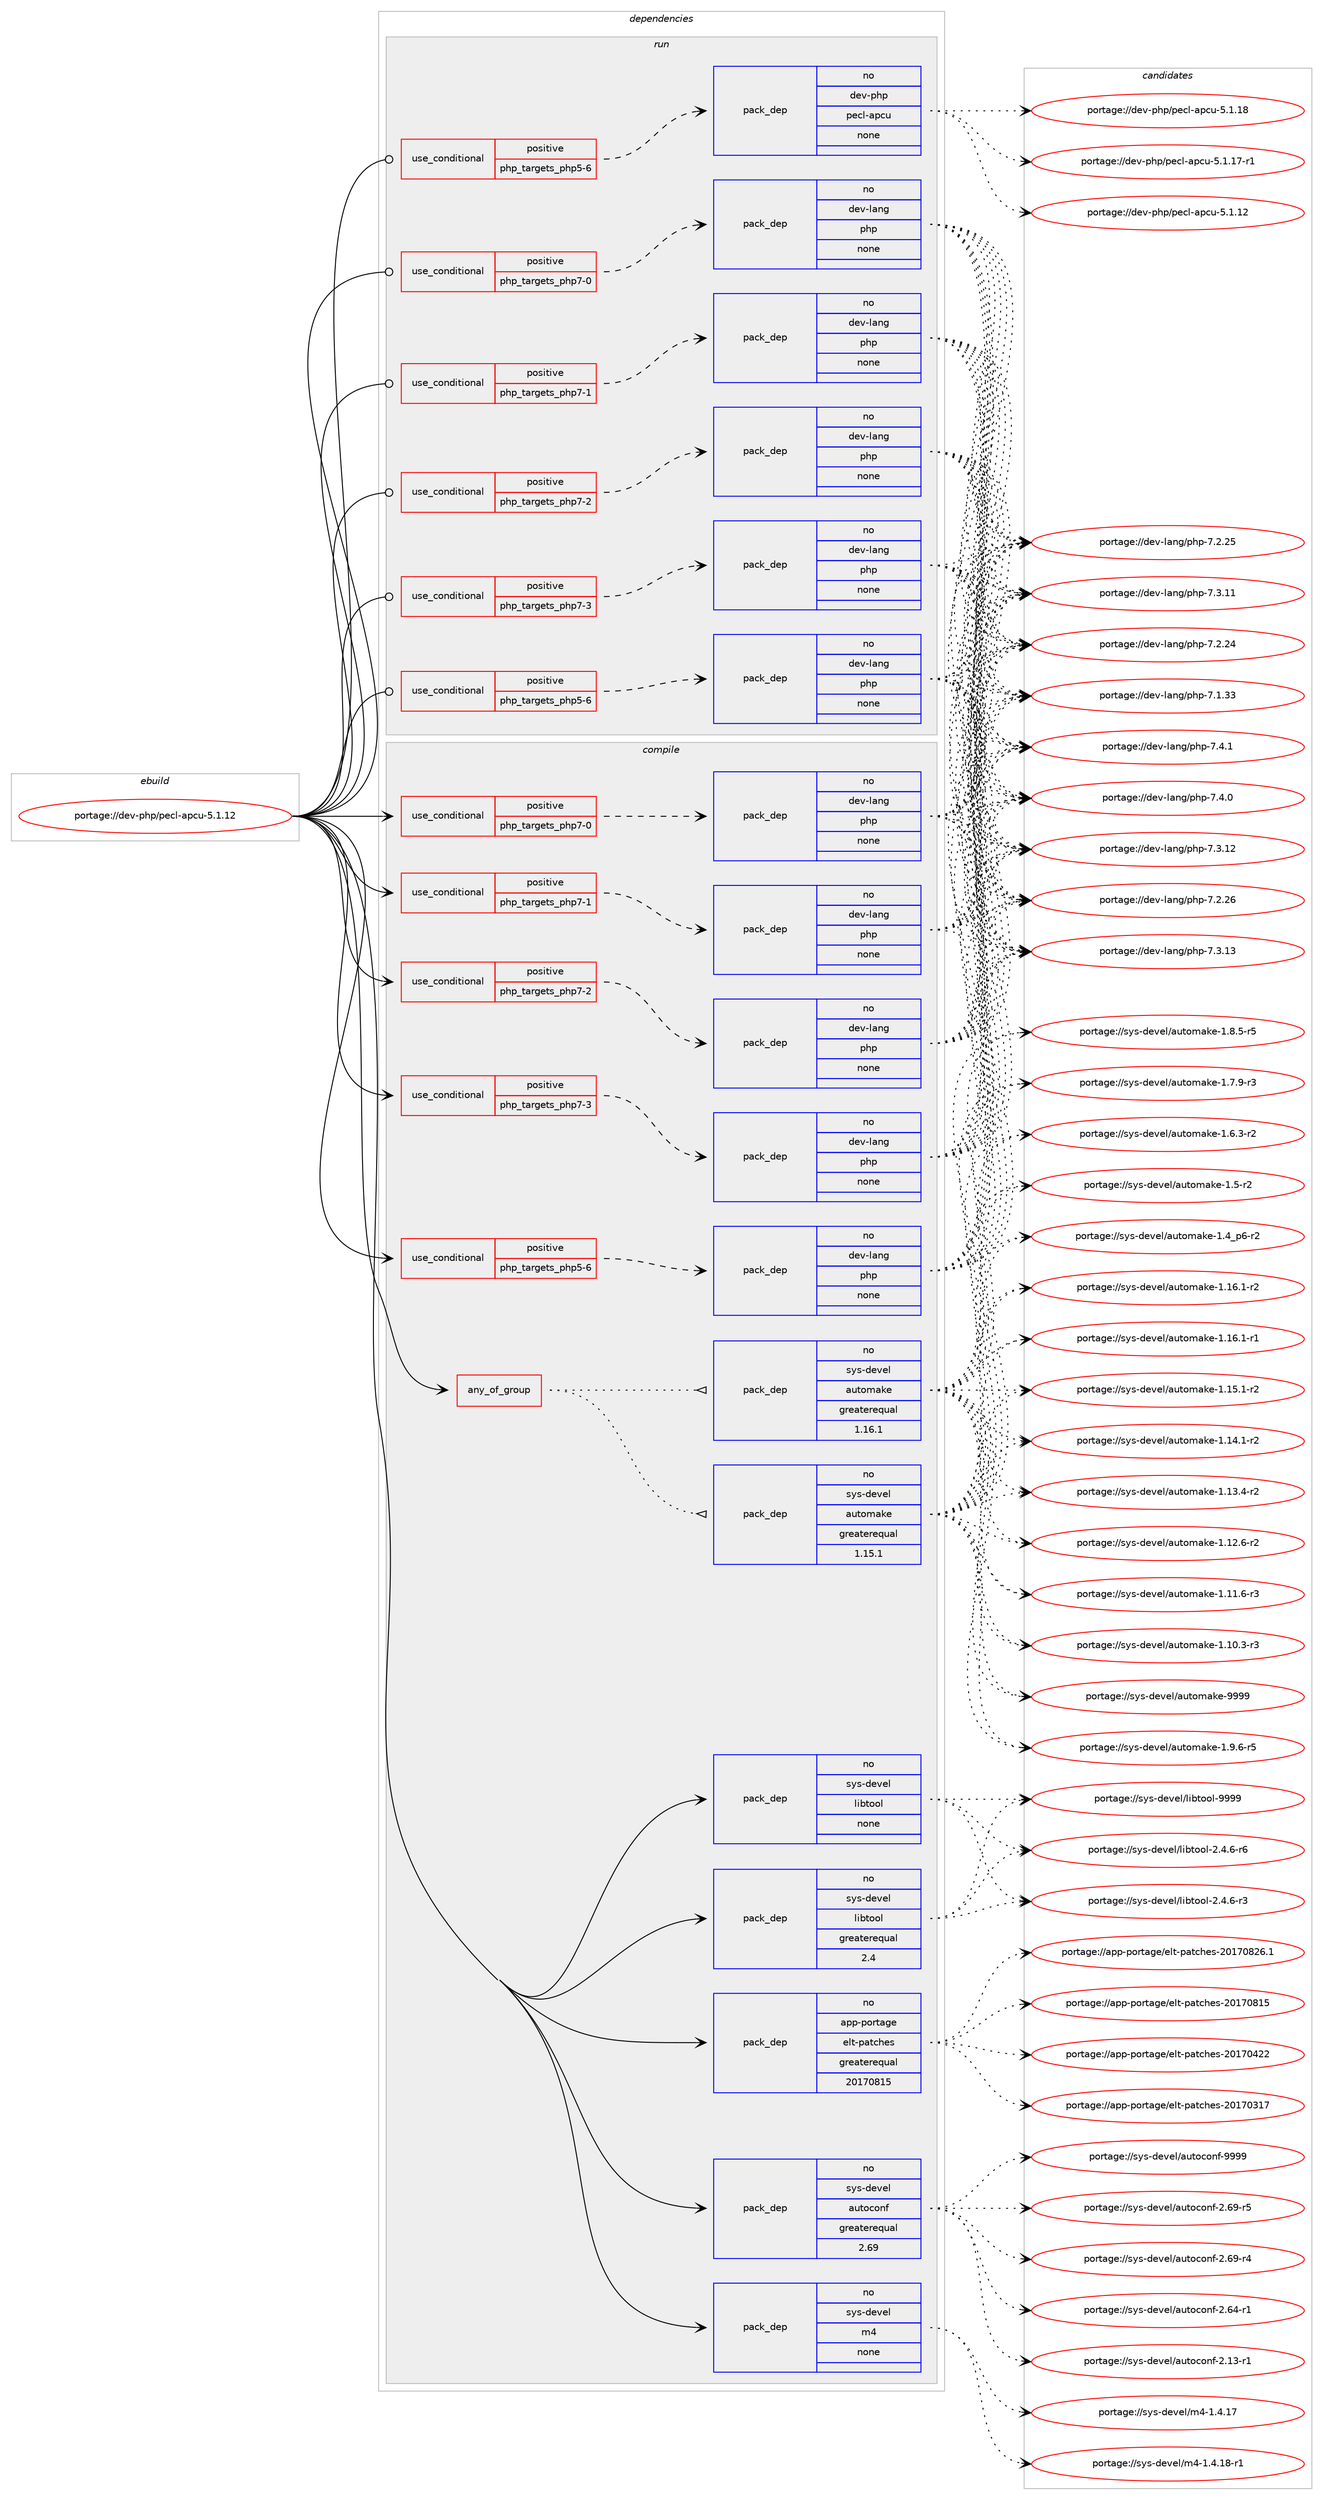 digraph prolog {

# *************
# Graph options
# *************

newrank=true;
concentrate=true;
compound=true;
graph [rankdir=LR,fontname=Helvetica,fontsize=10,ranksep=1.5];#, ranksep=2.5, nodesep=0.2];
edge  [arrowhead=vee];
node  [fontname=Helvetica,fontsize=10];

# **********
# The ebuild
# **********

subgraph cluster_leftcol {
color=gray;
label=<<i>ebuild</i>>;
id [label="portage://dev-php/pecl-apcu-5.1.12", color=red, width=4, href="../dev-php/pecl-apcu-5.1.12.svg"];
}

# ****************
# The dependencies
# ****************

subgraph cluster_midcol {
color=gray;
label=<<i>dependencies</i>>;
subgraph cluster_compile {
fillcolor="#eeeeee";
style=filled;
label=<<i>compile</i>>;
subgraph any4819 {
dependency477042 [label=<<TABLE BORDER="0" CELLBORDER="1" CELLSPACING="0" CELLPADDING="4"><TR><TD CELLPADDING="10">any_of_group</TD></TR></TABLE>>, shape=none, color=red];subgraph pack351098 {
dependency477043 [label=<<TABLE BORDER="0" CELLBORDER="1" CELLSPACING="0" CELLPADDING="4" WIDTH="220"><TR><TD ROWSPAN="6" CELLPADDING="30">pack_dep</TD></TR><TR><TD WIDTH="110">no</TD></TR><TR><TD>sys-devel</TD></TR><TR><TD>automake</TD></TR><TR><TD>greaterequal</TD></TR><TR><TD>1.16.1</TD></TR></TABLE>>, shape=none, color=blue];
}
dependency477042:e -> dependency477043:w [weight=20,style="dotted",arrowhead="oinv"];
subgraph pack351099 {
dependency477044 [label=<<TABLE BORDER="0" CELLBORDER="1" CELLSPACING="0" CELLPADDING="4" WIDTH="220"><TR><TD ROWSPAN="6" CELLPADDING="30">pack_dep</TD></TR><TR><TD WIDTH="110">no</TD></TR><TR><TD>sys-devel</TD></TR><TR><TD>automake</TD></TR><TR><TD>greaterequal</TD></TR><TR><TD>1.15.1</TD></TR></TABLE>>, shape=none, color=blue];
}
dependency477042:e -> dependency477044:w [weight=20,style="dotted",arrowhead="oinv"];
}
id:e -> dependency477042:w [weight=20,style="solid",arrowhead="vee"];
subgraph cond120900 {
dependency477045 [label=<<TABLE BORDER="0" CELLBORDER="1" CELLSPACING="0" CELLPADDING="4"><TR><TD ROWSPAN="3" CELLPADDING="10">use_conditional</TD></TR><TR><TD>positive</TD></TR><TR><TD>php_targets_php5-6</TD></TR></TABLE>>, shape=none, color=red];
subgraph pack351100 {
dependency477046 [label=<<TABLE BORDER="0" CELLBORDER="1" CELLSPACING="0" CELLPADDING="4" WIDTH="220"><TR><TD ROWSPAN="6" CELLPADDING="30">pack_dep</TD></TR><TR><TD WIDTH="110">no</TD></TR><TR><TD>dev-lang</TD></TR><TR><TD>php</TD></TR><TR><TD>none</TD></TR><TR><TD></TD></TR></TABLE>>, shape=none, color=blue];
}
dependency477045:e -> dependency477046:w [weight=20,style="dashed",arrowhead="vee"];
}
id:e -> dependency477045:w [weight=20,style="solid",arrowhead="vee"];
subgraph cond120901 {
dependency477047 [label=<<TABLE BORDER="0" CELLBORDER="1" CELLSPACING="0" CELLPADDING="4"><TR><TD ROWSPAN="3" CELLPADDING="10">use_conditional</TD></TR><TR><TD>positive</TD></TR><TR><TD>php_targets_php7-0</TD></TR></TABLE>>, shape=none, color=red];
subgraph pack351101 {
dependency477048 [label=<<TABLE BORDER="0" CELLBORDER="1" CELLSPACING="0" CELLPADDING="4" WIDTH="220"><TR><TD ROWSPAN="6" CELLPADDING="30">pack_dep</TD></TR><TR><TD WIDTH="110">no</TD></TR><TR><TD>dev-lang</TD></TR><TR><TD>php</TD></TR><TR><TD>none</TD></TR><TR><TD></TD></TR></TABLE>>, shape=none, color=blue];
}
dependency477047:e -> dependency477048:w [weight=20,style="dashed",arrowhead="vee"];
}
id:e -> dependency477047:w [weight=20,style="solid",arrowhead="vee"];
subgraph cond120902 {
dependency477049 [label=<<TABLE BORDER="0" CELLBORDER="1" CELLSPACING="0" CELLPADDING="4"><TR><TD ROWSPAN="3" CELLPADDING="10">use_conditional</TD></TR><TR><TD>positive</TD></TR><TR><TD>php_targets_php7-1</TD></TR></TABLE>>, shape=none, color=red];
subgraph pack351102 {
dependency477050 [label=<<TABLE BORDER="0" CELLBORDER="1" CELLSPACING="0" CELLPADDING="4" WIDTH="220"><TR><TD ROWSPAN="6" CELLPADDING="30">pack_dep</TD></TR><TR><TD WIDTH="110">no</TD></TR><TR><TD>dev-lang</TD></TR><TR><TD>php</TD></TR><TR><TD>none</TD></TR><TR><TD></TD></TR></TABLE>>, shape=none, color=blue];
}
dependency477049:e -> dependency477050:w [weight=20,style="dashed",arrowhead="vee"];
}
id:e -> dependency477049:w [weight=20,style="solid",arrowhead="vee"];
subgraph cond120903 {
dependency477051 [label=<<TABLE BORDER="0" CELLBORDER="1" CELLSPACING="0" CELLPADDING="4"><TR><TD ROWSPAN="3" CELLPADDING="10">use_conditional</TD></TR><TR><TD>positive</TD></TR><TR><TD>php_targets_php7-2</TD></TR></TABLE>>, shape=none, color=red];
subgraph pack351103 {
dependency477052 [label=<<TABLE BORDER="0" CELLBORDER="1" CELLSPACING="0" CELLPADDING="4" WIDTH="220"><TR><TD ROWSPAN="6" CELLPADDING="30">pack_dep</TD></TR><TR><TD WIDTH="110">no</TD></TR><TR><TD>dev-lang</TD></TR><TR><TD>php</TD></TR><TR><TD>none</TD></TR><TR><TD></TD></TR></TABLE>>, shape=none, color=blue];
}
dependency477051:e -> dependency477052:w [weight=20,style="dashed",arrowhead="vee"];
}
id:e -> dependency477051:w [weight=20,style="solid",arrowhead="vee"];
subgraph cond120904 {
dependency477053 [label=<<TABLE BORDER="0" CELLBORDER="1" CELLSPACING="0" CELLPADDING="4"><TR><TD ROWSPAN="3" CELLPADDING="10">use_conditional</TD></TR><TR><TD>positive</TD></TR><TR><TD>php_targets_php7-3</TD></TR></TABLE>>, shape=none, color=red];
subgraph pack351104 {
dependency477054 [label=<<TABLE BORDER="0" CELLBORDER="1" CELLSPACING="0" CELLPADDING="4" WIDTH="220"><TR><TD ROWSPAN="6" CELLPADDING="30">pack_dep</TD></TR><TR><TD WIDTH="110">no</TD></TR><TR><TD>dev-lang</TD></TR><TR><TD>php</TD></TR><TR><TD>none</TD></TR><TR><TD></TD></TR></TABLE>>, shape=none, color=blue];
}
dependency477053:e -> dependency477054:w [weight=20,style="dashed",arrowhead="vee"];
}
id:e -> dependency477053:w [weight=20,style="solid",arrowhead="vee"];
subgraph pack351105 {
dependency477055 [label=<<TABLE BORDER="0" CELLBORDER="1" CELLSPACING="0" CELLPADDING="4" WIDTH="220"><TR><TD ROWSPAN="6" CELLPADDING="30">pack_dep</TD></TR><TR><TD WIDTH="110">no</TD></TR><TR><TD>app-portage</TD></TR><TR><TD>elt-patches</TD></TR><TR><TD>greaterequal</TD></TR><TR><TD>20170815</TD></TR></TABLE>>, shape=none, color=blue];
}
id:e -> dependency477055:w [weight=20,style="solid",arrowhead="vee"];
subgraph pack351106 {
dependency477056 [label=<<TABLE BORDER="0" CELLBORDER="1" CELLSPACING="0" CELLPADDING="4" WIDTH="220"><TR><TD ROWSPAN="6" CELLPADDING="30">pack_dep</TD></TR><TR><TD WIDTH="110">no</TD></TR><TR><TD>sys-devel</TD></TR><TR><TD>autoconf</TD></TR><TR><TD>greaterequal</TD></TR><TR><TD>2.69</TD></TR></TABLE>>, shape=none, color=blue];
}
id:e -> dependency477056:w [weight=20,style="solid",arrowhead="vee"];
subgraph pack351107 {
dependency477057 [label=<<TABLE BORDER="0" CELLBORDER="1" CELLSPACING="0" CELLPADDING="4" WIDTH="220"><TR><TD ROWSPAN="6" CELLPADDING="30">pack_dep</TD></TR><TR><TD WIDTH="110">no</TD></TR><TR><TD>sys-devel</TD></TR><TR><TD>libtool</TD></TR><TR><TD>greaterequal</TD></TR><TR><TD>2.4</TD></TR></TABLE>>, shape=none, color=blue];
}
id:e -> dependency477057:w [weight=20,style="solid",arrowhead="vee"];
subgraph pack351108 {
dependency477058 [label=<<TABLE BORDER="0" CELLBORDER="1" CELLSPACING="0" CELLPADDING="4" WIDTH="220"><TR><TD ROWSPAN="6" CELLPADDING="30">pack_dep</TD></TR><TR><TD WIDTH="110">no</TD></TR><TR><TD>sys-devel</TD></TR><TR><TD>libtool</TD></TR><TR><TD>none</TD></TR><TR><TD></TD></TR></TABLE>>, shape=none, color=blue];
}
id:e -> dependency477058:w [weight=20,style="solid",arrowhead="vee"];
subgraph pack351109 {
dependency477059 [label=<<TABLE BORDER="0" CELLBORDER="1" CELLSPACING="0" CELLPADDING="4" WIDTH="220"><TR><TD ROWSPAN="6" CELLPADDING="30">pack_dep</TD></TR><TR><TD WIDTH="110">no</TD></TR><TR><TD>sys-devel</TD></TR><TR><TD>m4</TD></TR><TR><TD>none</TD></TR><TR><TD></TD></TR></TABLE>>, shape=none, color=blue];
}
id:e -> dependency477059:w [weight=20,style="solid",arrowhead="vee"];
}
subgraph cluster_compileandrun {
fillcolor="#eeeeee";
style=filled;
label=<<i>compile and run</i>>;
}
subgraph cluster_run {
fillcolor="#eeeeee";
style=filled;
label=<<i>run</i>>;
subgraph cond120905 {
dependency477060 [label=<<TABLE BORDER="0" CELLBORDER="1" CELLSPACING="0" CELLPADDING="4"><TR><TD ROWSPAN="3" CELLPADDING="10">use_conditional</TD></TR><TR><TD>positive</TD></TR><TR><TD>php_targets_php5-6</TD></TR></TABLE>>, shape=none, color=red];
subgraph pack351110 {
dependency477061 [label=<<TABLE BORDER="0" CELLBORDER="1" CELLSPACING="0" CELLPADDING="4" WIDTH="220"><TR><TD ROWSPAN="6" CELLPADDING="30">pack_dep</TD></TR><TR><TD WIDTH="110">no</TD></TR><TR><TD>dev-lang</TD></TR><TR><TD>php</TD></TR><TR><TD>none</TD></TR><TR><TD></TD></TR></TABLE>>, shape=none, color=blue];
}
dependency477060:e -> dependency477061:w [weight=20,style="dashed",arrowhead="vee"];
}
id:e -> dependency477060:w [weight=20,style="solid",arrowhead="odot"];
subgraph cond120906 {
dependency477062 [label=<<TABLE BORDER="0" CELLBORDER="1" CELLSPACING="0" CELLPADDING="4"><TR><TD ROWSPAN="3" CELLPADDING="10">use_conditional</TD></TR><TR><TD>positive</TD></TR><TR><TD>php_targets_php5-6</TD></TR></TABLE>>, shape=none, color=red];
subgraph pack351111 {
dependency477063 [label=<<TABLE BORDER="0" CELLBORDER="1" CELLSPACING="0" CELLPADDING="4" WIDTH="220"><TR><TD ROWSPAN="6" CELLPADDING="30">pack_dep</TD></TR><TR><TD WIDTH="110">no</TD></TR><TR><TD>dev-php</TD></TR><TR><TD>pecl-apcu</TD></TR><TR><TD>none</TD></TR><TR><TD></TD></TR></TABLE>>, shape=none, color=blue];
}
dependency477062:e -> dependency477063:w [weight=20,style="dashed",arrowhead="vee"];
}
id:e -> dependency477062:w [weight=20,style="solid",arrowhead="odot"];
subgraph cond120907 {
dependency477064 [label=<<TABLE BORDER="0" CELLBORDER="1" CELLSPACING="0" CELLPADDING="4"><TR><TD ROWSPAN="3" CELLPADDING="10">use_conditional</TD></TR><TR><TD>positive</TD></TR><TR><TD>php_targets_php7-0</TD></TR></TABLE>>, shape=none, color=red];
subgraph pack351112 {
dependency477065 [label=<<TABLE BORDER="0" CELLBORDER="1" CELLSPACING="0" CELLPADDING="4" WIDTH="220"><TR><TD ROWSPAN="6" CELLPADDING="30">pack_dep</TD></TR><TR><TD WIDTH="110">no</TD></TR><TR><TD>dev-lang</TD></TR><TR><TD>php</TD></TR><TR><TD>none</TD></TR><TR><TD></TD></TR></TABLE>>, shape=none, color=blue];
}
dependency477064:e -> dependency477065:w [weight=20,style="dashed",arrowhead="vee"];
}
id:e -> dependency477064:w [weight=20,style="solid",arrowhead="odot"];
subgraph cond120908 {
dependency477066 [label=<<TABLE BORDER="0" CELLBORDER="1" CELLSPACING="0" CELLPADDING="4"><TR><TD ROWSPAN="3" CELLPADDING="10">use_conditional</TD></TR><TR><TD>positive</TD></TR><TR><TD>php_targets_php7-1</TD></TR></TABLE>>, shape=none, color=red];
subgraph pack351113 {
dependency477067 [label=<<TABLE BORDER="0" CELLBORDER="1" CELLSPACING="0" CELLPADDING="4" WIDTH="220"><TR><TD ROWSPAN="6" CELLPADDING="30">pack_dep</TD></TR><TR><TD WIDTH="110">no</TD></TR><TR><TD>dev-lang</TD></TR><TR><TD>php</TD></TR><TR><TD>none</TD></TR><TR><TD></TD></TR></TABLE>>, shape=none, color=blue];
}
dependency477066:e -> dependency477067:w [weight=20,style="dashed",arrowhead="vee"];
}
id:e -> dependency477066:w [weight=20,style="solid",arrowhead="odot"];
subgraph cond120909 {
dependency477068 [label=<<TABLE BORDER="0" CELLBORDER="1" CELLSPACING="0" CELLPADDING="4"><TR><TD ROWSPAN="3" CELLPADDING="10">use_conditional</TD></TR><TR><TD>positive</TD></TR><TR><TD>php_targets_php7-2</TD></TR></TABLE>>, shape=none, color=red];
subgraph pack351114 {
dependency477069 [label=<<TABLE BORDER="0" CELLBORDER="1" CELLSPACING="0" CELLPADDING="4" WIDTH="220"><TR><TD ROWSPAN="6" CELLPADDING="30">pack_dep</TD></TR><TR><TD WIDTH="110">no</TD></TR><TR><TD>dev-lang</TD></TR><TR><TD>php</TD></TR><TR><TD>none</TD></TR><TR><TD></TD></TR></TABLE>>, shape=none, color=blue];
}
dependency477068:e -> dependency477069:w [weight=20,style="dashed",arrowhead="vee"];
}
id:e -> dependency477068:w [weight=20,style="solid",arrowhead="odot"];
subgraph cond120910 {
dependency477070 [label=<<TABLE BORDER="0" CELLBORDER="1" CELLSPACING="0" CELLPADDING="4"><TR><TD ROWSPAN="3" CELLPADDING="10">use_conditional</TD></TR><TR><TD>positive</TD></TR><TR><TD>php_targets_php7-3</TD></TR></TABLE>>, shape=none, color=red];
subgraph pack351115 {
dependency477071 [label=<<TABLE BORDER="0" CELLBORDER="1" CELLSPACING="0" CELLPADDING="4" WIDTH="220"><TR><TD ROWSPAN="6" CELLPADDING="30">pack_dep</TD></TR><TR><TD WIDTH="110">no</TD></TR><TR><TD>dev-lang</TD></TR><TR><TD>php</TD></TR><TR><TD>none</TD></TR><TR><TD></TD></TR></TABLE>>, shape=none, color=blue];
}
dependency477070:e -> dependency477071:w [weight=20,style="dashed",arrowhead="vee"];
}
id:e -> dependency477070:w [weight=20,style="solid",arrowhead="odot"];
}
}

# **************
# The candidates
# **************

subgraph cluster_choices {
rank=same;
color=gray;
label=<<i>candidates</i>>;

subgraph choice351098 {
color=black;
nodesep=1;
choice115121115451001011181011084797117116111109971071014557575757 [label="portage://sys-devel/automake-9999", color=red, width=4,href="../sys-devel/automake-9999.svg"];
choice115121115451001011181011084797117116111109971071014549465746544511453 [label="portage://sys-devel/automake-1.9.6-r5", color=red, width=4,href="../sys-devel/automake-1.9.6-r5.svg"];
choice115121115451001011181011084797117116111109971071014549465646534511453 [label="portage://sys-devel/automake-1.8.5-r5", color=red, width=4,href="../sys-devel/automake-1.8.5-r5.svg"];
choice115121115451001011181011084797117116111109971071014549465546574511451 [label="portage://sys-devel/automake-1.7.9-r3", color=red, width=4,href="../sys-devel/automake-1.7.9-r3.svg"];
choice115121115451001011181011084797117116111109971071014549465446514511450 [label="portage://sys-devel/automake-1.6.3-r2", color=red, width=4,href="../sys-devel/automake-1.6.3-r2.svg"];
choice11512111545100101118101108479711711611110997107101454946534511450 [label="portage://sys-devel/automake-1.5-r2", color=red, width=4,href="../sys-devel/automake-1.5-r2.svg"];
choice115121115451001011181011084797117116111109971071014549465295112544511450 [label="portage://sys-devel/automake-1.4_p6-r2", color=red, width=4,href="../sys-devel/automake-1.4_p6-r2.svg"];
choice11512111545100101118101108479711711611110997107101454946495446494511450 [label="portage://sys-devel/automake-1.16.1-r2", color=red, width=4,href="../sys-devel/automake-1.16.1-r2.svg"];
choice11512111545100101118101108479711711611110997107101454946495446494511449 [label="portage://sys-devel/automake-1.16.1-r1", color=red, width=4,href="../sys-devel/automake-1.16.1-r1.svg"];
choice11512111545100101118101108479711711611110997107101454946495346494511450 [label="portage://sys-devel/automake-1.15.1-r2", color=red, width=4,href="../sys-devel/automake-1.15.1-r2.svg"];
choice11512111545100101118101108479711711611110997107101454946495246494511450 [label="portage://sys-devel/automake-1.14.1-r2", color=red, width=4,href="../sys-devel/automake-1.14.1-r2.svg"];
choice11512111545100101118101108479711711611110997107101454946495146524511450 [label="portage://sys-devel/automake-1.13.4-r2", color=red, width=4,href="../sys-devel/automake-1.13.4-r2.svg"];
choice11512111545100101118101108479711711611110997107101454946495046544511450 [label="portage://sys-devel/automake-1.12.6-r2", color=red, width=4,href="../sys-devel/automake-1.12.6-r2.svg"];
choice11512111545100101118101108479711711611110997107101454946494946544511451 [label="portage://sys-devel/automake-1.11.6-r3", color=red, width=4,href="../sys-devel/automake-1.11.6-r3.svg"];
choice11512111545100101118101108479711711611110997107101454946494846514511451 [label="portage://sys-devel/automake-1.10.3-r3", color=red, width=4,href="../sys-devel/automake-1.10.3-r3.svg"];
dependency477043:e -> choice115121115451001011181011084797117116111109971071014557575757:w [style=dotted,weight="100"];
dependency477043:e -> choice115121115451001011181011084797117116111109971071014549465746544511453:w [style=dotted,weight="100"];
dependency477043:e -> choice115121115451001011181011084797117116111109971071014549465646534511453:w [style=dotted,weight="100"];
dependency477043:e -> choice115121115451001011181011084797117116111109971071014549465546574511451:w [style=dotted,weight="100"];
dependency477043:e -> choice115121115451001011181011084797117116111109971071014549465446514511450:w [style=dotted,weight="100"];
dependency477043:e -> choice11512111545100101118101108479711711611110997107101454946534511450:w [style=dotted,weight="100"];
dependency477043:e -> choice115121115451001011181011084797117116111109971071014549465295112544511450:w [style=dotted,weight="100"];
dependency477043:e -> choice11512111545100101118101108479711711611110997107101454946495446494511450:w [style=dotted,weight="100"];
dependency477043:e -> choice11512111545100101118101108479711711611110997107101454946495446494511449:w [style=dotted,weight="100"];
dependency477043:e -> choice11512111545100101118101108479711711611110997107101454946495346494511450:w [style=dotted,weight="100"];
dependency477043:e -> choice11512111545100101118101108479711711611110997107101454946495246494511450:w [style=dotted,weight="100"];
dependency477043:e -> choice11512111545100101118101108479711711611110997107101454946495146524511450:w [style=dotted,weight="100"];
dependency477043:e -> choice11512111545100101118101108479711711611110997107101454946495046544511450:w [style=dotted,weight="100"];
dependency477043:e -> choice11512111545100101118101108479711711611110997107101454946494946544511451:w [style=dotted,weight="100"];
dependency477043:e -> choice11512111545100101118101108479711711611110997107101454946494846514511451:w [style=dotted,weight="100"];
}
subgraph choice351099 {
color=black;
nodesep=1;
choice115121115451001011181011084797117116111109971071014557575757 [label="portage://sys-devel/automake-9999", color=red, width=4,href="../sys-devel/automake-9999.svg"];
choice115121115451001011181011084797117116111109971071014549465746544511453 [label="portage://sys-devel/automake-1.9.6-r5", color=red, width=4,href="../sys-devel/automake-1.9.6-r5.svg"];
choice115121115451001011181011084797117116111109971071014549465646534511453 [label="portage://sys-devel/automake-1.8.5-r5", color=red, width=4,href="../sys-devel/automake-1.8.5-r5.svg"];
choice115121115451001011181011084797117116111109971071014549465546574511451 [label="portage://sys-devel/automake-1.7.9-r3", color=red, width=4,href="../sys-devel/automake-1.7.9-r3.svg"];
choice115121115451001011181011084797117116111109971071014549465446514511450 [label="portage://sys-devel/automake-1.6.3-r2", color=red, width=4,href="../sys-devel/automake-1.6.3-r2.svg"];
choice11512111545100101118101108479711711611110997107101454946534511450 [label="portage://sys-devel/automake-1.5-r2", color=red, width=4,href="../sys-devel/automake-1.5-r2.svg"];
choice115121115451001011181011084797117116111109971071014549465295112544511450 [label="portage://sys-devel/automake-1.4_p6-r2", color=red, width=4,href="../sys-devel/automake-1.4_p6-r2.svg"];
choice11512111545100101118101108479711711611110997107101454946495446494511450 [label="portage://sys-devel/automake-1.16.1-r2", color=red, width=4,href="../sys-devel/automake-1.16.1-r2.svg"];
choice11512111545100101118101108479711711611110997107101454946495446494511449 [label="portage://sys-devel/automake-1.16.1-r1", color=red, width=4,href="../sys-devel/automake-1.16.1-r1.svg"];
choice11512111545100101118101108479711711611110997107101454946495346494511450 [label="portage://sys-devel/automake-1.15.1-r2", color=red, width=4,href="../sys-devel/automake-1.15.1-r2.svg"];
choice11512111545100101118101108479711711611110997107101454946495246494511450 [label="portage://sys-devel/automake-1.14.1-r2", color=red, width=4,href="../sys-devel/automake-1.14.1-r2.svg"];
choice11512111545100101118101108479711711611110997107101454946495146524511450 [label="portage://sys-devel/automake-1.13.4-r2", color=red, width=4,href="../sys-devel/automake-1.13.4-r2.svg"];
choice11512111545100101118101108479711711611110997107101454946495046544511450 [label="portage://sys-devel/automake-1.12.6-r2", color=red, width=4,href="../sys-devel/automake-1.12.6-r2.svg"];
choice11512111545100101118101108479711711611110997107101454946494946544511451 [label="portage://sys-devel/automake-1.11.6-r3", color=red, width=4,href="../sys-devel/automake-1.11.6-r3.svg"];
choice11512111545100101118101108479711711611110997107101454946494846514511451 [label="portage://sys-devel/automake-1.10.3-r3", color=red, width=4,href="../sys-devel/automake-1.10.3-r3.svg"];
dependency477044:e -> choice115121115451001011181011084797117116111109971071014557575757:w [style=dotted,weight="100"];
dependency477044:e -> choice115121115451001011181011084797117116111109971071014549465746544511453:w [style=dotted,weight="100"];
dependency477044:e -> choice115121115451001011181011084797117116111109971071014549465646534511453:w [style=dotted,weight="100"];
dependency477044:e -> choice115121115451001011181011084797117116111109971071014549465546574511451:w [style=dotted,weight="100"];
dependency477044:e -> choice115121115451001011181011084797117116111109971071014549465446514511450:w [style=dotted,weight="100"];
dependency477044:e -> choice11512111545100101118101108479711711611110997107101454946534511450:w [style=dotted,weight="100"];
dependency477044:e -> choice115121115451001011181011084797117116111109971071014549465295112544511450:w [style=dotted,weight="100"];
dependency477044:e -> choice11512111545100101118101108479711711611110997107101454946495446494511450:w [style=dotted,weight="100"];
dependency477044:e -> choice11512111545100101118101108479711711611110997107101454946495446494511449:w [style=dotted,weight="100"];
dependency477044:e -> choice11512111545100101118101108479711711611110997107101454946495346494511450:w [style=dotted,weight="100"];
dependency477044:e -> choice11512111545100101118101108479711711611110997107101454946495246494511450:w [style=dotted,weight="100"];
dependency477044:e -> choice11512111545100101118101108479711711611110997107101454946495146524511450:w [style=dotted,weight="100"];
dependency477044:e -> choice11512111545100101118101108479711711611110997107101454946495046544511450:w [style=dotted,weight="100"];
dependency477044:e -> choice11512111545100101118101108479711711611110997107101454946494946544511451:w [style=dotted,weight="100"];
dependency477044:e -> choice11512111545100101118101108479711711611110997107101454946494846514511451:w [style=dotted,weight="100"];
}
subgraph choice351100 {
color=black;
nodesep=1;
choice100101118451089711010347112104112455546524649 [label="portage://dev-lang/php-7.4.1", color=red, width=4,href="../dev-lang/php-7.4.1.svg"];
choice100101118451089711010347112104112455546524648 [label="portage://dev-lang/php-7.4.0", color=red, width=4,href="../dev-lang/php-7.4.0.svg"];
choice10010111845108971101034711210411245554651464951 [label="portage://dev-lang/php-7.3.13", color=red, width=4,href="../dev-lang/php-7.3.13.svg"];
choice10010111845108971101034711210411245554651464950 [label="portage://dev-lang/php-7.3.12", color=red, width=4,href="../dev-lang/php-7.3.12.svg"];
choice10010111845108971101034711210411245554651464949 [label="portage://dev-lang/php-7.3.11", color=red, width=4,href="../dev-lang/php-7.3.11.svg"];
choice10010111845108971101034711210411245554650465054 [label="portage://dev-lang/php-7.2.26", color=red, width=4,href="../dev-lang/php-7.2.26.svg"];
choice10010111845108971101034711210411245554650465053 [label="portage://dev-lang/php-7.2.25", color=red, width=4,href="../dev-lang/php-7.2.25.svg"];
choice10010111845108971101034711210411245554650465052 [label="portage://dev-lang/php-7.2.24", color=red, width=4,href="../dev-lang/php-7.2.24.svg"];
choice10010111845108971101034711210411245554649465151 [label="portage://dev-lang/php-7.1.33", color=red, width=4,href="../dev-lang/php-7.1.33.svg"];
dependency477046:e -> choice100101118451089711010347112104112455546524649:w [style=dotted,weight="100"];
dependency477046:e -> choice100101118451089711010347112104112455546524648:w [style=dotted,weight="100"];
dependency477046:e -> choice10010111845108971101034711210411245554651464951:w [style=dotted,weight="100"];
dependency477046:e -> choice10010111845108971101034711210411245554651464950:w [style=dotted,weight="100"];
dependency477046:e -> choice10010111845108971101034711210411245554651464949:w [style=dotted,weight="100"];
dependency477046:e -> choice10010111845108971101034711210411245554650465054:w [style=dotted,weight="100"];
dependency477046:e -> choice10010111845108971101034711210411245554650465053:w [style=dotted,weight="100"];
dependency477046:e -> choice10010111845108971101034711210411245554650465052:w [style=dotted,weight="100"];
dependency477046:e -> choice10010111845108971101034711210411245554649465151:w [style=dotted,weight="100"];
}
subgraph choice351101 {
color=black;
nodesep=1;
choice100101118451089711010347112104112455546524649 [label="portage://dev-lang/php-7.4.1", color=red, width=4,href="../dev-lang/php-7.4.1.svg"];
choice100101118451089711010347112104112455546524648 [label="portage://dev-lang/php-7.4.0", color=red, width=4,href="../dev-lang/php-7.4.0.svg"];
choice10010111845108971101034711210411245554651464951 [label="portage://dev-lang/php-7.3.13", color=red, width=4,href="../dev-lang/php-7.3.13.svg"];
choice10010111845108971101034711210411245554651464950 [label="portage://dev-lang/php-7.3.12", color=red, width=4,href="../dev-lang/php-7.3.12.svg"];
choice10010111845108971101034711210411245554651464949 [label="portage://dev-lang/php-7.3.11", color=red, width=4,href="../dev-lang/php-7.3.11.svg"];
choice10010111845108971101034711210411245554650465054 [label="portage://dev-lang/php-7.2.26", color=red, width=4,href="../dev-lang/php-7.2.26.svg"];
choice10010111845108971101034711210411245554650465053 [label="portage://dev-lang/php-7.2.25", color=red, width=4,href="../dev-lang/php-7.2.25.svg"];
choice10010111845108971101034711210411245554650465052 [label="portage://dev-lang/php-7.2.24", color=red, width=4,href="../dev-lang/php-7.2.24.svg"];
choice10010111845108971101034711210411245554649465151 [label="portage://dev-lang/php-7.1.33", color=red, width=4,href="../dev-lang/php-7.1.33.svg"];
dependency477048:e -> choice100101118451089711010347112104112455546524649:w [style=dotted,weight="100"];
dependency477048:e -> choice100101118451089711010347112104112455546524648:w [style=dotted,weight="100"];
dependency477048:e -> choice10010111845108971101034711210411245554651464951:w [style=dotted,weight="100"];
dependency477048:e -> choice10010111845108971101034711210411245554651464950:w [style=dotted,weight="100"];
dependency477048:e -> choice10010111845108971101034711210411245554651464949:w [style=dotted,weight="100"];
dependency477048:e -> choice10010111845108971101034711210411245554650465054:w [style=dotted,weight="100"];
dependency477048:e -> choice10010111845108971101034711210411245554650465053:w [style=dotted,weight="100"];
dependency477048:e -> choice10010111845108971101034711210411245554650465052:w [style=dotted,weight="100"];
dependency477048:e -> choice10010111845108971101034711210411245554649465151:w [style=dotted,weight="100"];
}
subgraph choice351102 {
color=black;
nodesep=1;
choice100101118451089711010347112104112455546524649 [label="portage://dev-lang/php-7.4.1", color=red, width=4,href="../dev-lang/php-7.4.1.svg"];
choice100101118451089711010347112104112455546524648 [label="portage://dev-lang/php-7.4.0", color=red, width=4,href="../dev-lang/php-7.4.0.svg"];
choice10010111845108971101034711210411245554651464951 [label="portage://dev-lang/php-7.3.13", color=red, width=4,href="../dev-lang/php-7.3.13.svg"];
choice10010111845108971101034711210411245554651464950 [label="portage://dev-lang/php-7.3.12", color=red, width=4,href="../dev-lang/php-7.3.12.svg"];
choice10010111845108971101034711210411245554651464949 [label="portage://dev-lang/php-7.3.11", color=red, width=4,href="../dev-lang/php-7.3.11.svg"];
choice10010111845108971101034711210411245554650465054 [label="portage://dev-lang/php-7.2.26", color=red, width=4,href="../dev-lang/php-7.2.26.svg"];
choice10010111845108971101034711210411245554650465053 [label="portage://dev-lang/php-7.2.25", color=red, width=4,href="../dev-lang/php-7.2.25.svg"];
choice10010111845108971101034711210411245554650465052 [label="portage://dev-lang/php-7.2.24", color=red, width=4,href="../dev-lang/php-7.2.24.svg"];
choice10010111845108971101034711210411245554649465151 [label="portage://dev-lang/php-7.1.33", color=red, width=4,href="../dev-lang/php-7.1.33.svg"];
dependency477050:e -> choice100101118451089711010347112104112455546524649:w [style=dotted,weight="100"];
dependency477050:e -> choice100101118451089711010347112104112455546524648:w [style=dotted,weight="100"];
dependency477050:e -> choice10010111845108971101034711210411245554651464951:w [style=dotted,weight="100"];
dependency477050:e -> choice10010111845108971101034711210411245554651464950:w [style=dotted,weight="100"];
dependency477050:e -> choice10010111845108971101034711210411245554651464949:w [style=dotted,weight="100"];
dependency477050:e -> choice10010111845108971101034711210411245554650465054:w [style=dotted,weight="100"];
dependency477050:e -> choice10010111845108971101034711210411245554650465053:w [style=dotted,weight="100"];
dependency477050:e -> choice10010111845108971101034711210411245554650465052:w [style=dotted,weight="100"];
dependency477050:e -> choice10010111845108971101034711210411245554649465151:w [style=dotted,weight="100"];
}
subgraph choice351103 {
color=black;
nodesep=1;
choice100101118451089711010347112104112455546524649 [label="portage://dev-lang/php-7.4.1", color=red, width=4,href="../dev-lang/php-7.4.1.svg"];
choice100101118451089711010347112104112455546524648 [label="portage://dev-lang/php-7.4.0", color=red, width=4,href="../dev-lang/php-7.4.0.svg"];
choice10010111845108971101034711210411245554651464951 [label="portage://dev-lang/php-7.3.13", color=red, width=4,href="../dev-lang/php-7.3.13.svg"];
choice10010111845108971101034711210411245554651464950 [label="portage://dev-lang/php-7.3.12", color=red, width=4,href="../dev-lang/php-7.3.12.svg"];
choice10010111845108971101034711210411245554651464949 [label="portage://dev-lang/php-7.3.11", color=red, width=4,href="../dev-lang/php-7.3.11.svg"];
choice10010111845108971101034711210411245554650465054 [label="portage://dev-lang/php-7.2.26", color=red, width=4,href="../dev-lang/php-7.2.26.svg"];
choice10010111845108971101034711210411245554650465053 [label="portage://dev-lang/php-7.2.25", color=red, width=4,href="../dev-lang/php-7.2.25.svg"];
choice10010111845108971101034711210411245554650465052 [label="portage://dev-lang/php-7.2.24", color=red, width=4,href="../dev-lang/php-7.2.24.svg"];
choice10010111845108971101034711210411245554649465151 [label="portage://dev-lang/php-7.1.33", color=red, width=4,href="../dev-lang/php-7.1.33.svg"];
dependency477052:e -> choice100101118451089711010347112104112455546524649:w [style=dotted,weight="100"];
dependency477052:e -> choice100101118451089711010347112104112455546524648:w [style=dotted,weight="100"];
dependency477052:e -> choice10010111845108971101034711210411245554651464951:w [style=dotted,weight="100"];
dependency477052:e -> choice10010111845108971101034711210411245554651464950:w [style=dotted,weight="100"];
dependency477052:e -> choice10010111845108971101034711210411245554651464949:w [style=dotted,weight="100"];
dependency477052:e -> choice10010111845108971101034711210411245554650465054:w [style=dotted,weight="100"];
dependency477052:e -> choice10010111845108971101034711210411245554650465053:w [style=dotted,weight="100"];
dependency477052:e -> choice10010111845108971101034711210411245554650465052:w [style=dotted,weight="100"];
dependency477052:e -> choice10010111845108971101034711210411245554649465151:w [style=dotted,weight="100"];
}
subgraph choice351104 {
color=black;
nodesep=1;
choice100101118451089711010347112104112455546524649 [label="portage://dev-lang/php-7.4.1", color=red, width=4,href="../dev-lang/php-7.4.1.svg"];
choice100101118451089711010347112104112455546524648 [label="portage://dev-lang/php-7.4.0", color=red, width=4,href="../dev-lang/php-7.4.0.svg"];
choice10010111845108971101034711210411245554651464951 [label="portage://dev-lang/php-7.3.13", color=red, width=4,href="../dev-lang/php-7.3.13.svg"];
choice10010111845108971101034711210411245554651464950 [label="portage://dev-lang/php-7.3.12", color=red, width=4,href="../dev-lang/php-7.3.12.svg"];
choice10010111845108971101034711210411245554651464949 [label="portage://dev-lang/php-7.3.11", color=red, width=4,href="../dev-lang/php-7.3.11.svg"];
choice10010111845108971101034711210411245554650465054 [label="portage://dev-lang/php-7.2.26", color=red, width=4,href="../dev-lang/php-7.2.26.svg"];
choice10010111845108971101034711210411245554650465053 [label="portage://dev-lang/php-7.2.25", color=red, width=4,href="../dev-lang/php-7.2.25.svg"];
choice10010111845108971101034711210411245554650465052 [label="portage://dev-lang/php-7.2.24", color=red, width=4,href="../dev-lang/php-7.2.24.svg"];
choice10010111845108971101034711210411245554649465151 [label="portage://dev-lang/php-7.1.33", color=red, width=4,href="../dev-lang/php-7.1.33.svg"];
dependency477054:e -> choice100101118451089711010347112104112455546524649:w [style=dotted,weight="100"];
dependency477054:e -> choice100101118451089711010347112104112455546524648:w [style=dotted,weight="100"];
dependency477054:e -> choice10010111845108971101034711210411245554651464951:w [style=dotted,weight="100"];
dependency477054:e -> choice10010111845108971101034711210411245554651464950:w [style=dotted,weight="100"];
dependency477054:e -> choice10010111845108971101034711210411245554651464949:w [style=dotted,weight="100"];
dependency477054:e -> choice10010111845108971101034711210411245554650465054:w [style=dotted,weight="100"];
dependency477054:e -> choice10010111845108971101034711210411245554650465053:w [style=dotted,weight="100"];
dependency477054:e -> choice10010111845108971101034711210411245554650465052:w [style=dotted,weight="100"];
dependency477054:e -> choice10010111845108971101034711210411245554649465151:w [style=dotted,weight="100"];
}
subgraph choice351105 {
color=black;
nodesep=1;
choice971121124511211111411697103101471011081164511297116991041011154550484955485650544649 [label="portage://app-portage/elt-patches-20170826.1", color=red, width=4,href="../app-portage/elt-patches-20170826.1.svg"];
choice97112112451121111141169710310147101108116451129711699104101115455048495548564953 [label="portage://app-portage/elt-patches-20170815", color=red, width=4,href="../app-portage/elt-patches-20170815.svg"];
choice97112112451121111141169710310147101108116451129711699104101115455048495548525050 [label="portage://app-portage/elt-patches-20170422", color=red, width=4,href="../app-portage/elt-patches-20170422.svg"];
choice97112112451121111141169710310147101108116451129711699104101115455048495548514955 [label="portage://app-portage/elt-patches-20170317", color=red, width=4,href="../app-portage/elt-patches-20170317.svg"];
dependency477055:e -> choice971121124511211111411697103101471011081164511297116991041011154550484955485650544649:w [style=dotted,weight="100"];
dependency477055:e -> choice97112112451121111141169710310147101108116451129711699104101115455048495548564953:w [style=dotted,weight="100"];
dependency477055:e -> choice97112112451121111141169710310147101108116451129711699104101115455048495548525050:w [style=dotted,weight="100"];
dependency477055:e -> choice97112112451121111141169710310147101108116451129711699104101115455048495548514955:w [style=dotted,weight="100"];
}
subgraph choice351106 {
color=black;
nodesep=1;
choice115121115451001011181011084797117116111991111101024557575757 [label="portage://sys-devel/autoconf-9999", color=red, width=4,href="../sys-devel/autoconf-9999.svg"];
choice1151211154510010111810110847971171161119911111010245504654574511453 [label="portage://sys-devel/autoconf-2.69-r5", color=red, width=4,href="../sys-devel/autoconf-2.69-r5.svg"];
choice1151211154510010111810110847971171161119911111010245504654574511452 [label="portage://sys-devel/autoconf-2.69-r4", color=red, width=4,href="../sys-devel/autoconf-2.69-r4.svg"];
choice1151211154510010111810110847971171161119911111010245504654524511449 [label="portage://sys-devel/autoconf-2.64-r1", color=red, width=4,href="../sys-devel/autoconf-2.64-r1.svg"];
choice1151211154510010111810110847971171161119911111010245504649514511449 [label="portage://sys-devel/autoconf-2.13-r1", color=red, width=4,href="../sys-devel/autoconf-2.13-r1.svg"];
dependency477056:e -> choice115121115451001011181011084797117116111991111101024557575757:w [style=dotted,weight="100"];
dependency477056:e -> choice1151211154510010111810110847971171161119911111010245504654574511453:w [style=dotted,weight="100"];
dependency477056:e -> choice1151211154510010111810110847971171161119911111010245504654574511452:w [style=dotted,weight="100"];
dependency477056:e -> choice1151211154510010111810110847971171161119911111010245504654524511449:w [style=dotted,weight="100"];
dependency477056:e -> choice1151211154510010111810110847971171161119911111010245504649514511449:w [style=dotted,weight="100"];
}
subgraph choice351107 {
color=black;
nodesep=1;
choice1151211154510010111810110847108105981161111111084557575757 [label="portage://sys-devel/libtool-9999", color=red, width=4,href="../sys-devel/libtool-9999.svg"];
choice1151211154510010111810110847108105981161111111084550465246544511454 [label="portage://sys-devel/libtool-2.4.6-r6", color=red, width=4,href="../sys-devel/libtool-2.4.6-r6.svg"];
choice1151211154510010111810110847108105981161111111084550465246544511451 [label="portage://sys-devel/libtool-2.4.6-r3", color=red, width=4,href="../sys-devel/libtool-2.4.6-r3.svg"];
dependency477057:e -> choice1151211154510010111810110847108105981161111111084557575757:w [style=dotted,weight="100"];
dependency477057:e -> choice1151211154510010111810110847108105981161111111084550465246544511454:w [style=dotted,weight="100"];
dependency477057:e -> choice1151211154510010111810110847108105981161111111084550465246544511451:w [style=dotted,weight="100"];
}
subgraph choice351108 {
color=black;
nodesep=1;
choice1151211154510010111810110847108105981161111111084557575757 [label="portage://sys-devel/libtool-9999", color=red, width=4,href="../sys-devel/libtool-9999.svg"];
choice1151211154510010111810110847108105981161111111084550465246544511454 [label="portage://sys-devel/libtool-2.4.6-r6", color=red, width=4,href="../sys-devel/libtool-2.4.6-r6.svg"];
choice1151211154510010111810110847108105981161111111084550465246544511451 [label="portage://sys-devel/libtool-2.4.6-r3", color=red, width=4,href="../sys-devel/libtool-2.4.6-r3.svg"];
dependency477058:e -> choice1151211154510010111810110847108105981161111111084557575757:w [style=dotted,weight="100"];
dependency477058:e -> choice1151211154510010111810110847108105981161111111084550465246544511454:w [style=dotted,weight="100"];
dependency477058:e -> choice1151211154510010111810110847108105981161111111084550465246544511451:w [style=dotted,weight="100"];
}
subgraph choice351109 {
color=black;
nodesep=1;
choice115121115451001011181011084710952454946524649564511449 [label="portage://sys-devel/m4-1.4.18-r1", color=red, width=4,href="../sys-devel/m4-1.4.18-r1.svg"];
choice11512111545100101118101108471095245494652464955 [label="portage://sys-devel/m4-1.4.17", color=red, width=4,href="../sys-devel/m4-1.4.17.svg"];
dependency477059:e -> choice115121115451001011181011084710952454946524649564511449:w [style=dotted,weight="100"];
dependency477059:e -> choice11512111545100101118101108471095245494652464955:w [style=dotted,weight="100"];
}
subgraph choice351110 {
color=black;
nodesep=1;
choice100101118451089711010347112104112455546524649 [label="portage://dev-lang/php-7.4.1", color=red, width=4,href="../dev-lang/php-7.4.1.svg"];
choice100101118451089711010347112104112455546524648 [label="portage://dev-lang/php-7.4.0", color=red, width=4,href="../dev-lang/php-7.4.0.svg"];
choice10010111845108971101034711210411245554651464951 [label="portage://dev-lang/php-7.3.13", color=red, width=4,href="../dev-lang/php-7.3.13.svg"];
choice10010111845108971101034711210411245554651464950 [label="portage://dev-lang/php-7.3.12", color=red, width=4,href="../dev-lang/php-7.3.12.svg"];
choice10010111845108971101034711210411245554651464949 [label="portage://dev-lang/php-7.3.11", color=red, width=4,href="../dev-lang/php-7.3.11.svg"];
choice10010111845108971101034711210411245554650465054 [label="portage://dev-lang/php-7.2.26", color=red, width=4,href="../dev-lang/php-7.2.26.svg"];
choice10010111845108971101034711210411245554650465053 [label="portage://dev-lang/php-7.2.25", color=red, width=4,href="../dev-lang/php-7.2.25.svg"];
choice10010111845108971101034711210411245554650465052 [label="portage://dev-lang/php-7.2.24", color=red, width=4,href="../dev-lang/php-7.2.24.svg"];
choice10010111845108971101034711210411245554649465151 [label="portage://dev-lang/php-7.1.33", color=red, width=4,href="../dev-lang/php-7.1.33.svg"];
dependency477061:e -> choice100101118451089711010347112104112455546524649:w [style=dotted,weight="100"];
dependency477061:e -> choice100101118451089711010347112104112455546524648:w [style=dotted,weight="100"];
dependency477061:e -> choice10010111845108971101034711210411245554651464951:w [style=dotted,weight="100"];
dependency477061:e -> choice10010111845108971101034711210411245554651464950:w [style=dotted,weight="100"];
dependency477061:e -> choice10010111845108971101034711210411245554651464949:w [style=dotted,weight="100"];
dependency477061:e -> choice10010111845108971101034711210411245554650465054:w [style=dotted,weight="100"];
dependency477061:e -> choice10010111845108971101034711210411245554650465053:w [style=dotted,weight="100"];
dependency477061:e -> choice10010111845108971101034711210411245554650465052:w [style=dotted,weight="100"];
dependency477061:e -> choice10010111845108971101034711210411245554649465151:w [style=dotted,weight="100"];
}
subgraph choice351111 {
color=black;
nodesep=1;
choice10010111845112104112471121019910845971129911745534649464956 [label="portage://dev-php/pecl-apcu-5.1.18", color=red, width=4,href="../dev-php/pecl-apcu-5.1.18.svg"];
choice100101118451121041124711210199108459711299117455346494649554511449 [label="portage://dev-php/pecl-apcu-5.1.17-r1", color=red, width=4,href="../dev-php/pecl-apcu-5.1.17-r1.svg"];
choice10010111845112104112471121019910845971129911745534649464950 [label="portage://dev-php/pecl-apcu-5.1.12", color=red, width=4,href="../dev-php/pecl-apcu-5.1.12.svg"];
dependency477063:e -> choice10010111845112104112471121019910845971129911745534649464956:w [style=dotted,weight="100"];
dependency477063:e -> choice100101118451121041124711210199108459711299117455346494649554511449:w [style=dotted,weight="100"];
dependency477063:e -> choice10010111845112104112471121019910845971129911745534649464950:w [style=dotted,weight="100"];
}
subgraph choice351112 {
color=black;
nodesep=1;
choice100101118451089711010347112104112455546524649 [label="portage://dev-lang/php-7.4.1", color=red, width=4,href="../dev-lang/php-7.4.1.svg"];
choice100101118451089711010347112104112455546524648 [label="portage://dev-lang/php-7.4.0", color=red, width=4,href="../dev-lang/php-7.4.0.svg"];
choice10010111845108971101034711210411245554651464951 [label="portage://dev-lang/php-7.3.13", color=red, width=4,href="../dev-lang/php-7.3.13.svg"];
choice10010111845108971101034711210411245554651464950 [label="portage://dev-lang/php-7.3.12", color=red, width=4,href="../dev-lang/php-7.3.12.svg"];
choice10010111845108971101034711210411245554651464949 [label="portage://dev-lang/php-7.3.11", color=red, width=4,href="../dev-lang/php-7.3.11.svg"];
choice10010111845108971101034711210411245554650465054 [label="portage://dev-lang/php-7.2.26", color=red, width=4,href="../dev-lang/php-7.2.26.svg"];
choice10010111845108971101034711210411245554650465053 [label="portage://dev-lang/php-7.2.25", color=red, width=4,href="../dev-lang/php-7.2.25.svg"];
choice10010111845108971101034711210411245554650465052 [label="portage://dev-lang/php-7.2.24", color=red, width=4,href="../dev-lang/php-7.2.24.svg"];
choice10010111845108971101034711210411245554649465151 [label="portage://dev-lang/php-7.1.33", color=red, width=4,href="../dev-lang/php-7.1.33.svg"];
dependency477065:e -> choice100101118451089711010347112104112455546524649:w [style=dotted,weight="100"];
dependency477065:e -> choice100101118451089711010347112104112455546524648:w [style=dotted,weight="100"];
dependency477065:e -> choice10010111845108971101034711210411245554651464951:w [style=dotted,weight="100"];
dependency477065:e -> choice10010111845108971101034711210411245554651464950:w [style=dotted,weight="100"];
dependency477065:e -> choice10010111845108971101034711210411245554651464949:w [style=dotted,weight="100"];
dependency477065:e -> choice10010111845108971101034711210411245554650465054:w [style=dotted,weight="100"];
dependency477065:e -> choice10010111845108971101034711210411245554650465053:w [style=dotted,weight="100"];
dependency477065:e -> choice10010111845108971101034711210411245554650465052:w [style=dotted,weight="100"];
dependency477065:e -> choice10010111845108971101034711210411245554649465151:w [style=dotted,weight="100"];
}
subgraph choice351113 {
color=black;
nodesep=1;
choice100101118451089711010347112104112455546524649 [label="portage://dev-lang/php-7.4.1", color=red, width=4,href="../dev-lang/php-7.4.1.svg"];
choice100101118451089711010347112104112455546524648 [label="portage://dev-lang/php-7.4.0", color=red, width=4,href="../dev-lang/php-7.4.0.svg"];
choice10010111845108971101034711210411245554651464951 [label="portage://dev-lang/php-7.3.13", color=red, width=4,href="../dev-lang/php-7.3.13.svg"];
choice10010111845108971101034711210411245554651464950 [label="portage://dev-lang/php-7.3.12", color=red, width=4,href="../dev-lang/php-7.3.12.svg"];
choice10010111845108971101034711210411245554651464949 [label="portage://dev-lang/php-7.3.11", color=red, width=4,href="../dev-lang/php-7.3.11.svg"];
choice10010111845108971101034711210411245554650465054 [label="portage://dev-lang/php-7.2.26", color=red, width=4,href="../dev-lang/php-7.2.26.svg"];
choice10010111845108971101034711210411245554650465053 [label="portage://dev-lang/php-7.2.25", color=red, width=4,href="../dev-lang/php-7.2.25.svg"];
choice10010111845108971101034711210411245554650465052 [label="portage://dev-lang/php-7.2.24", color=red, width=4,href="../dev-lang/php-7.2.24.svg"];
choice10010111845108971101034711210411245554649465151 [label="portage://dev-lang/php-7.1.33", color=red, width=4,href="../dev-lang/php-7.1.33.svg"];
dependency477067:e -> choice100101118451089711010347112104112455546524649:w [style=dotted,weight="100"];
dependency477067:e -> choice100101118451089711010347112104112455546524648:w [style=dotted,weight="100"];
dependency477067:e -> choice10010111845108971101034711210411245554651464951:w [style=dotted,weight="100"];
dependency477067:e -> choice10010111845108971101034711210411245554651464950:w [style=dotted,weight="100"];
dependency477067:e -> choice10010111845108971101034711210411245554651464949:w [style=dotted,weight="100"];
dependency477067:e -> choice10010111845108971101034711210411245554650465054:w [style=dotted,weight="100"];
dependency477067:e -> choice10010111845108971101034711210411245554650465053:w [style=dotted,weight="100"];
dependency477067:e -> choice10010111845108971101034711210411245554650465052:w [style=dotted,weight="100"];
dependency477067:e -> choice10010111845108971101034711210411245554649465151:w [style=dotted,weight="100"];
}
subgraph choice351114 {
color=black;
nodesep=1;
choice100101118451089711010347112104112455546524649 [label="portage://dev-lang/php-7.4.1", color=red, width=4,href="../dev-lang/php-7.4.1.svg"];
choice100101118451089711010347112104112455546524648 [label="portage://dev-lang/php-7.4.0", color=red, width=4,href="../dev-lang/php-7.4.0.svg"];
choice10010111845108971101034711210411245554651464951 [label="portage://dev-lang/php-7.3.13", color=red, width=4,href="../dev-lang/php-7.3.13.svg"];
choice10010111845108971101034711210411245554651464950 [label="portage://dev-lang/php-7.3.12", color=red, width=4,href="../dev-lang/php-7.3.12.svg"];
choice10010111845108971101034711210411245554651464949 [label="portage://dev-lang/php-7.3.11", color=red, width=4,href="../dev-lang/php-7.3.11.svg"];
choice10010111845108971101034711210411245554650465054 [label="portage://dev-lang/php-7.2.26", color=red, width=4,href="../dev-lang/php-7.2.26.svg"];
choice10010111845108971101034711210411245554650465053 [label="portage://dev-lang/php-7.2.25", color=red, width=4,href="../dev-lang/php-7.2.25.svg"];
choice10010111845108971101034711210411245554650465052 [label="portage://dev-lang/php-7.2.24", color=red, width=4,href="../dev-lang/php-7.2.24.svg"];
choice10010111845108971101034711210411245554649465151 [label="portage://dev-lang/php-7.1.33", color=red, width=4,href="../dev-lang/php-7.1.33.svg"];
dependency477069:e -> choice100101118451089711010347112104112455546524649:w [style=dotted,weight="100"];
dependency477069:e -> choice100101118451089711010347112104112455546524648:w [style=dotted,weight="100"];
dependency477069:e -> choice10010111845108971101034711210411245554651464951:w [style=dotted,weight="100"];
dependency477069:e -> choice10010111845108971101034711210411245554651464950:w [style=dotted,weight="100"];
dependency477069:e -> choice10010111845108971101034711210411245554651464949:w [style=dotted,weight="100"];
dependency477069:e -> choice10010111845108971101034711210411245554650465054:w [style=dotted,weight="100"];
dependency477069:e -> choice10010111845108971101034711210411245554650465053:w [style=dotted,weight="100"];
dependency477069:e -> choice10010111845108971101034711210411245554650465052:w [style=dotted,weight="100"];
dependency477069:e -> choice10010111845108971101034711210411245554649465151:w [style=dotted,weight="100"];
}
subgraph choice351115 {
color=black;
nodesep=1;
choice100101118451089711010347112104112455546524649 [label="portage://dev-lang/php-7.4.1", color=red, width=4,href="../dev-lang/php-7.4.1.svg"];
choice100101118451089711010347112104112455546524648 [label="portage://dev-lang/php-7.4.0", color=red, width=4,href="../dev-lang/php-7.4.0.svg"];
choice10010111845108971101034711210411245554651464951 [label="portage://dev-lang/php-7.3.13", color=red, width=4,href="../dev-lang/php-7.3.13.svg"];
choice10010111845108971101034711210411245554651464950 [label="portage://dev-lang/php-7.3.12", color=red, width=4,href="../dev-lang/php-7.3.12.svg"];
choice10010111845108971101034711210411245554651464949 [label="portage://dev-lang/php-7.3.11", color=red, width=4,href="../dev-lang/php-7.3.11.svg"];
choice10010111845108971101034711210411245554650465054 [label="portage://dev-lang/php-7.2.26", color=red, width=4,href="../dev-lang/php-7.2.26.svg"];
choice10010111845108971101034711210411245554650465053 [label="portage://dev-lang/php-7.2.25", color=red, width=4,href="../dev-lang/php-7.2.25.svg"];
choice10010111845108971101034711210411245554650465052 [label="portage://dev-lang/php-7.2.24", color=red, width=4,href="../dev-lang/php-7.2.24.svg"];
choice10010111845108971101034711210411245554649465151 [label="portage://dev-lang/php-7.1.33", color=red, width=4,href="../dev-lang/php-7.1.33.svg"];
dependency477071:e -> choice100101118451089711010347112104112455546524649:w [style=dotted,weight="100"];
dependency477071:e -> choice100101118451089711010347112104112455546524648:w [style=dotted,weight="100"];
dependency477071:e -> choice10010111845108971101034711210411245554651464951:w [style=dotted,weight="100"];
dependency477071:e -> choice10010111845108971101034711210411245554651464950:w [style=dotted,weight="100"];
dependency477071:e -> choice10010111845108971101034711210411245554651464949:w [style=dotted,weight="100"];
dependency477071:e -> choice10010111845108971101034711210411245554650465054:w [style=dotted,weight="100"];
dependency477071:e -> choice10010111845108971101034711210411245554650465053:w [style=dotted,weight="100"];
dependency477071:e -> choice10010111845108971101034711210411245554650465052:w [style=dotted,weight="100"];
dependency477071:e -> choice10010111845108971101034711210411245554649465151:w [style=dotted,weight="100"];
}
}

}
